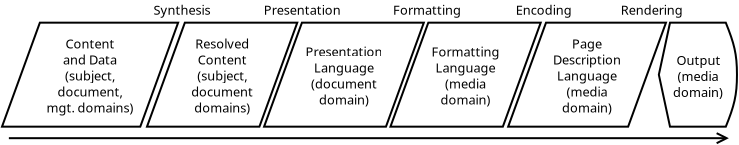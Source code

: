<?xml version="1.0" encoding="UTF-8"?>
<dia:diagram xmlns:dia="http://www.lysator.liu.se/~alla/dia/">
  <dia:layer name="Background" visible="true" active="true">
    <dia:object type="Flowchart - Display" version="1" id="O0">
      <dia:attribute name="obj_pos">
        <dia:point val="84.602,11.4"/>
      </dia:attribute>
      <dia:attribute name="obj_bb">
        <dia:rectangle val="84.551,11.35;88.352,16.65"/>
      </dia:attribute>
      <dia:attribute name="meta">
        <dia:composite type="dict"/>
      </dia:attribute>
      <dia:attribute name="elem_corner">
        <dia:point val="84.602,11.4"/>
      </dia:attribute>
      <dia:attribute name="elem_width">
        <dia:real val="3.7"/>
      </dia:attribute>
      <dia:attribute name="elem_height">
        <dia:real val="5.2"/>
      </dia:attribute>
      <dia:attribute name="line_width">
        <dia:real val="0.1"/>
      </dia:attribute>
      <dia:attribute name="line_colour">
        <dia:color val="#000000"/>
      </dia:attribute>
      <dia:attribute name="fill_colour">
        <dia:color val="#ffffff"/>
      </dia:attribute>
      <dia:attribute name="show_background">
        <dia:boolean val="true"/>
      </dia:attribute>
      <dia:attribute name="line_style">
        <dia:enum val="0"/>
        <dia:real val="1"/>
      </dia:attribute>
      <dia:attribute name="padding">
        <dia:real val="0.1"/>
      </dia:attribute>
      <dia:attribute name="text">
        <dia:composite type="text">
          <dia:attribute name="string">
            <dia:string>#Output
(media
domain)#</dia:string>
          </dia:attribute>
          <dia:attribute name="font">
            <dia:font family="sans" style="0" name="Helvetica"/>
          </dia:attribute>
          <dia:attribute name="height">
            <dia:real val="0.8"/>
          </dia:attribute>
          <dia:attribute name="pos">
            <dia:point val="86.452,13.45"/>
          </dia:attribute>
          <dia:attribute name="color">
            <dia:color val="#000000"/>
          </dia:attribute>
          <dia:attribute name="alignment">
            <dia:enum val="1"/>
          </dia:attribute>
        </dia:composite>
      </dia:attribute>
      <dia:attribute name="flip_horizontal">
        <dia:boolean val="false"/>
      </dia:attribute>
      <dia:attribute name="flip_vertical">
        <dia:boolean val="false"/>
      </dia:attribute>
      <dia:attribute name="subscale">
        <dia:real val="1"/>
      </dia:attribute>
    </dia:object>
    <dia:object type="Flowchart - Parallelogram" version="0" id="O1">
      <dia:attribute name="obj_pos">
        <dia:point val="77.109,11.4"/>
      </dia:attribute>
      <dia:attribute name="obj_bb">
        <dia:rectangle val="77.059,11.35;84.76,16.65"/>
      </dia:attribute>
      <dia:attribute name="elem_corner">
        <dia:point val="77.109,11.4"/>
      </dia:attribute>
      <dia:attribute name="elem_width">
        <dia:real val="7.601"/>
      </dia:attribute>
      <dia:attribute name="elem_height">
        <dia:real val="5.2"/>
      </dia:attribute>
      <dia:attribute name="show_background">
        <dia:boolean val="true"/>
      </dia:attribute>
      <dia:attribute name="shear_angle">
        <dia:real val="70"/>
      </dia:attribute>
      <dia:attribute name="padding">
        <dia:real val="0.5"/>
      </dia:attribute>
      <dia:attribute name="text">
        <dia:composite type="text">
          <dia:attribute name="string">
            <dia:string>#Page
Description
Language
(media
domain)#</dia:string>
          </dia:attribute>
          <dia:attribute name="font">
            <dia:font family="sans" style="0" name="Helvetica"/>
          </dia:attribute>
          <dia:attribute name="height">
            <dia:real val="0.8"/>
          </dia:attribute>
          <dia:attribute name="pos">
            <dia:point val="80.909,12.64"/>
          </dia:attribute>
          <dia:attribute name="color">
            <dia:color val="#000000"/>
          </dia:attribute>
          <dia:attribute name="alignment">
            <dia:enum val="1"/>
          </dia:attribute>
        </dia:composite>
      </dia:attribute>
    </dia:object>
    <dia:object type="Standard - Text" version="1" id="O2">
      <dia:attribute name="obj_pos">
        <dia:point val="82.6,11"/>
      </dia:attribute>
      <dia:attribute name="obj_bb">
        <dia:rectangle val="82.6,10.36;85.475,11.133"/>
      </dia:attribute>
      <dia:attribute name="text">
        <dia:composite type="text">
          <dia:attribute name="string">
            <dia:string>#Rendering#</dia:string>
          </dia:attribute>
          <dia:attribute name="font">
            <dia:font family="sans" style="0" name="Helvetica"/>
          </dia:attribute>
          <dia:attribute name="height">
            <dia:real val="0.8"/>
          </dia:attribute>
          <dia:attribute name="pos">
            <dia:point val="82.6,11"/>
          </dia:attribute>
          <dia:attribute name="color">
            <dia:color val="#000000"/>
          </dia:attribute>
          <dia:attribute name="alignment">
            <dia:enum val="0"/>
          </dia:attribute>
        </dia:composite>
      </dia:attribute>
      <dia:attribute name="valign">
        <dia:enum val="3"/>
      </dia:attribute>
    </dia:object>
    <dia:object type="Flowchart - Parallelogram" version="0" id="O3">
      <dia:attribute name="obj_pos">
        <dia:point val="71.219,11.4"/>
      </dia:attribute>
      <dia:attribute name="obj_bb">
        <dia:rectangle val="71.168,11.35;78.501,16.65"/>
      </dia:attribute>
      <dia:attribute name="elem_corner">
        <dia:point val="71.219,11.4"/>
      </dia:attribute>
      <dia:attribute name="elem_width">
        <dia:real val="7.232"/>
      </dia:attribute>
      <dia:attribute name="elem_height">
        <dia:real val="5.2"/>
      </dia:attribute>
      <dia:attribute name="show_background">
        <dia:boolean val="true"/>
      </dia:attribute>
      <dia:attribute name="shear_angle">
        <dia:real val="70"/>
      </dia:attribute>
      <dia:attribute name="padding">
        <dia:real val="0.5"/>
      </dia:attribute>
      <dia:attribute name="text">
        <dia:composite type="text">
          <dia:attribute name="string">
            <dia:string>#Formatting
Language
(media
domain)#</dia:string>
          </dia:attribute>
          <dia:attribute name="font">
            <dia:font family="sans" style="0" name="Helvetica"/>
          </dia:attribute>
          <dia:attribute name="height">
            <dia:real val="0.8"/>
          </dia:attribute>
          <dia:attribute name="pos">
            <dia:point val="74.835,13.04"/>
          </dia:attribute>
          <dia:attribute name="color">
            <dia:color val="#000000"/>
          </dia:attribute>
          <dia:attribute name="alignment">
            <dia:enum val="1"/>
          </dia:attribute>
        </dia:composite>
      </dia:attribute>
    </dia:object>
    <dia:object type="Standard - Text" version="1" id="O4">
      <dia:attribute name="obj_pos">
        <dia:point val="77.349,11"/>
      </dia:attribute>
      <dia:attribute name="obj_bb">
        <dia:rectangle val="77.349,10.36;79.924,11.133"/>
      </dia:attribute>
      <dia:attribute name="text">
        <dia:composite type="text">
          <dia:attribute name="string">
            <dia:string>#Encoding#</dia:string>
          </dia:attribute>
          <dia:attribute name="font">
            <dia:font family="sans" style="0" name="Helvetica"/>
          </dia:attribute>
          <dia:attribute name="height">
            <dia:real val="0.8"/>
          </dia:attribute>
          <dia:attribute name="pos">
            <dia:point val="77.349,11"/>
          </dia:attribute>
          <dia:attribute name="color">
            <dia:color val="#000000"/>
          </dia:attribute>
          <dia:attribute name="alignment">
            <dia:enum val="0"/>
          </dia:attribute>
        </dia:composite>
      </dia:attribute>
      <dia:attribute name="valign">
        <dia:enum val="3"/>
      </dia:attribute>
    </dia:object>
    <dia:object type="Flowchart - Parallelogram" version="0" id="O5">
      <dia:attribute name="obj_pos">
        <dia:point val="64.916,11.4"/>
      </dia:attribute>
      <dia:attribute name="obj_bb">
        <dia:rectangle val="64.866,11.35;72.641,16.65"/>
      </dia:attribute>
      <dia:attribute name="elem_corner">
        <dia:point val="64.916,11.4"/>
      </dia:attribute>
      <dia:attribute name="elem_width">
        <dia:real val="7.675"/>
      </dia:attribute>
      <dia:attribute name="elem_height">
        <dia:real val="5.2"/>
      </dia:attribute>
      <dia:attribute name="show_background">
        <dia:boolean val="true"/>
      </dia:attribute>
      <dia:attribute name="shear_angle">
        <dia:real val="70"/>
      </dia:attribute>
      <dia:attribute name="padding">
        <dia:real val="0.5"/>
      </dia:attribute>
      <dia:attribute name="text">
        <dia:composite type="text">
          <dia:attribute name="string">
            <dia:string>#Presentation
Language
(document
domain)#</dia:string>
          </dia:attribute>
          <dia:attribute name="font">
            <dia:font family="sans" style="0" name="Helvetica"/>
          </dia:attribute>
          <dia:attribute name="height">
            <dia:real val="0.8"/>
          </dia:attribute>
          <dia:attribute name="pos">
            <dia:point val="68.753,13.04"/>
          </dia:attribute>
          <dia:attribute name="color">
            <dia:color val="#000000"/>
          </dia:attribute>
          <dia:attribute name="alignment">
            <dia:enum val="1"/>
          </dia:attribute>
        </dia:composite>
      </dia:attribute>
    </dia:object>
    <dia:object type="Standard - Text" version="1" id="O6">
      <dia:attribute name="obj_pos">
        <dia:point val="71.202,11"/>
      </dia:attribute>
      <dia:attribute name="obj_bb">
        <dia:rectangle val="71.202,10.36;74.277,11.133"/>
      </dia:attribute>
      <dia:attribute name="text">
        <dia:composite type="text">
          <dia:attribute name="string">
            <dia:string>#Formatting#</dia:string>
          </dia:attribute>
          <dia:attribute name="font">
            <dia:font family="sans" style="0" name="Helvetica"/>
          </dia:attribute>
          <dia:attribute name="height">
            <dia:real val="0.8"/>
          </dia:attribute>
          <dia:attribute name="pos">
            <dia:point val="71.202,11"/>
          </dia:attribute>
          <dia:attribute name="color">
            <dia:color val="#000000"/>
          </dia:attribute>
          <dia:attribute name="alignment">
            <dia:enum val="0"/>
          </dia:attribute>
        </dia:composite>
      </dia:attribute>
      <dia:attribute name="valign">
        <dia:enum val="3"/>
      </dia:attribute>
    </dia:object>
    <dia:object type="Flowchart - Parallelogram" version="0" id="O7">
      <dia:attribute name="obj_pos">
        <dia:point val="59.037,11.4"/>
      </dia:attribute>
      <dia:attribute name="obj_bb">
        <dia:rectangle val="58.987,11.35;66.338,16.65"/>
      </dia:attribute>
      <dia:attribute name="elem_corner">
        <dia:point val="59.037,11.4"/>
      </dia:attribute>
      <dia:attribute name="elem_width">
        <dia:real val="7.251"/>
      </dia:attribute>
      <dia:attribute name="elem_height">
        <dia:real val="5.2"/>
      </dia:attribute>
      <dia:attribute name="show_background">
        <dia:boolean val="true"/>
      </dia:attribute>
      <dia:attribute name="shear_angle">
        <dia:real val="70"/>
      </dia:attribute>
      <dia:attribute name="padding">
        <dia:real val="0.5"/>
      </dia:attribute>
      <dia:attribute name="text">
        <dia:composite type="text">
          <dia:attribute name="string">
            <dia:string>#Resolved
Content
(subject,
document
domains)#</dia:string>
          </dia:attribute>
          <dia:attribute name="font">
            <dia:font family="sans" style="0" name="Helvetica"/>
          </dia:attribute>
          <dia:attribute name="height">
            <dia:real val="0.8"/>
          </dia:attribute>
          <dia:attribute name="pos">
            <dia:point val="62.662,12.64"/>
          </dia:attribute>
          <dia:attribute name="color">
            <dia:color val="#000000"/>
          </dia:attribute>
          <dia:attribute name="alignment">
            <dia:enum val="1"/>
          </dia:attribute>
        </dia:composite>
      </dia:attribute>
    </dia:object>
    <dia:object type="Standard - Text" version="1" id="O8">
      <dia:attribute name="obj_pos">
        <dia:point val="64.742,11"/>
      </dia:attribute>
      <dia:attribute name="obj_bb">
        <dia:rectangle val="64.742,10.36;68.26,11.133"/>
      </dia:attribute>
      <dia:attribute name="text">
        <dia:composite type="text">
          <dia:attribute name="string">
            <dia:string>#Presentation#</dia:string>
          </dia:attribute>
          <dia:attribute name="font">
            <dia:font family="sans" style="0" name="Helvetica"/>
          </dia:attribute>
          <dia:attribute name="height">
            <dia:real val="0.8"/>
          </dia:attribute>
          <dia:attribute name="pos">
            <dia:point val="64.742,11"/>
          </dia:attribute>
          <dia:attribute name="color">
            <dia:color val="#000000"/>
          </dia:attribute>
          <dia:attribute name="alignment">
            <dia:enum val="0"/>
          </dia:attribute>
        </dia:composite>
      </dia:attribute>
      <dia:attribute name="valign">
        <dia:enum val="3"/>
      </dia:attribute>
    </dia:object>
    <dia:object type="Flowchart - Parallelogram" version="0" id="O9">
      <dia:attribute name="obj_pos">
        <dia:point val="51.779,11.4"/>
      </dia:attribute>
      <dia:attribute name="obj_bb">
        <dia:rectangle val="51.729,11.35;60.39,16.65"/>
      </dia:attribute>
      <dia:attribute name="elem_corner">
        <dia:point val="51.779,11.4"/>
      </dia:attribute>
      <dia:attribute name="elem_width">
        <dia:real val="8.561"/>
      </dia:attribute>
      <dia:attribute name="elem_height">
        <dia:real val="5.2"/>
      </dia:attribute>
      <dia:attribute name="show_background">
        <dia:boolean val="true"/>
      </dia:attribute>
      <dia:attribute name="shear_angle">
        <dia:real val="70"/>
      </dia:attribute>
      <dia:attribute name="padding">
        <dia:real val="0.5"/>
      </dia:attribute>
      <dia:attribute name="text">
        <dia:composite type="text">
          <dia:attribute name="string">
            <dia:string>#Content
and Data
(subject,
document,
mgt. domains)#</dia:string>
          </dia:attribute>
          <dia:attribute name="font">
            <dia:font family="sans" style="0" name="Helvetica"/>
          </dia:attribute>
          <dia:attribute name="height">
            <dia:real val="0.8"/>
          </dia:attribute>
          <dia:attribute name="pos">
            <dia:point val="56.06,12.64"/>
          </dia:attribute>
          <dia:attribute name="color">
            <dia:color val="#000000"/>
          </dia:attribute>
          <dia:attribute name="alignment">
            <dia:enum val="1"/>
          </dia:attribute>
        </dia:composite>
      </dia:attribute>
    </dia:object>
    <dia:object type="Standard - Line" version="0" id="O10">
      <dia:attribute name="obj_pos">
        <dia:point val="52,17.174"/>
      </dia:attribute>
      <dia:attribute name="obj_bb">
        <dia:rectangle val="51.95,16.843;88.112,17.505"/>
      </dia:attribute>
      <dia:attribute name="conn_endpoints">
        <dia:point val="52,17.174"/>
        <dia:point val="88,17.174"/>
      </dia:attribute>
      <dia:attribute name="numcp">
        <dia:int val="1"/>
      </dia:attribute>
      <dia:attribute name="end_arrow">
        <dia:enum val="1"/>
      </dia:attribute>
      <dia:attribute name="end_arrow_length">
        <dia:real val="0.5"/>
      </dia:attribute>
      <dia:attribute name="end_arrow_width">
        <dia:real val="0.5"/>
      </dia:attribute>
    </dia:object>
    <dia:object type="Standard - Text" version="1" id="O11">
      <dia:attribute name="obj_pos">
        <dia:point val="59.231,11"/>
      </dia:attribute>
      <dia:attribute name="obj_bb">
        <dia:rectangle val="59.231,10.36;61.894,11.133"/>
      </dia:attribute>
      <dia:attribute name="text">
        <dia:composite type="text">
          <dia:attribute name="string">
            <dia:string>#Synthesis#</dia:string>
          </dia:attribute>
          <dia:attribute name="font">
            <dia:font family="sans" style="0" name="Helvetica"/>
          </dia:attribute>
          <dia:attribute name="height">
            <dia:real val="0.8"/>
          </dia:attribute>
          <dia:attribute name="pos">
            <dia:point val="59.231,11"/>
          </dia:attribute>
          <dia:attribute name="color">
            <dia:color val="#000000"/>
          </dia:attribute>
          <dia:attribute name="alignment">
            <dia:enum val="0"/>
          </dia:attribute>
        </dia:composite>
      </dia:attribute>
      <dia:attribute name="valign">
        <dia:enum val="3"/>
      </dia:attribute>
    </dia:object>
  </dia:layer>
</dia:diagram>
